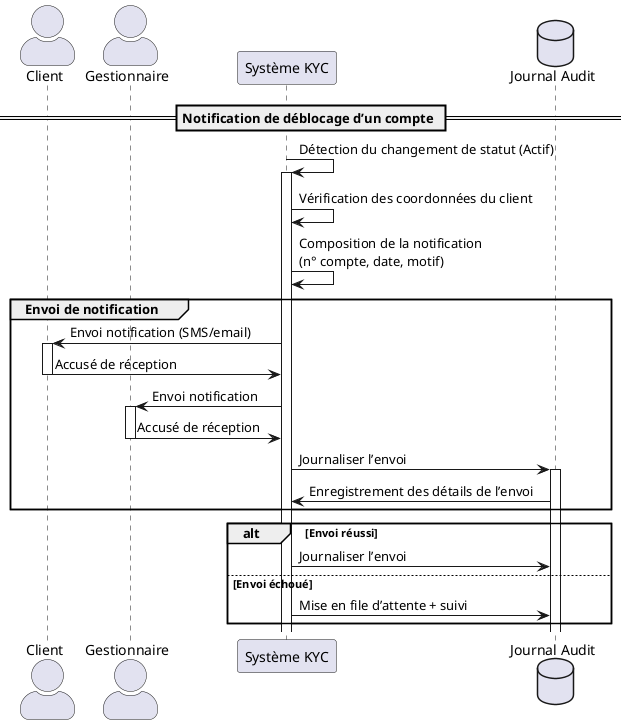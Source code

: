 @startuml UC041
skinparam actorStyle awesome

actor "Client" as Client
actor "Gestionnaire" as Gestionnaire
participant "Système KYC" as Système
database "Journal Audit" as Journal

== Notification de déblocage d’un compte ==

Système -> Système : Détection du changement de statut (Actif)
activate Système
Système -> Système : Vérification des coordonnées du client
Système -> Système : Composition de la notification\n(n° compte, date, motif)
group Envoi de notification
    Système -> Client : Envoi notification (SMS/email)
    activate Client
    Client -> Système : Accusé de réception
    deactivate Client
    Système -> Gestionnaire : Envoi notification
    activate Gestionnaire
    Gestionnaire -> Système : Accusé de réception
    deactivate Gestionnaire
    Système -> Journal : Journaliser l’envoi
    activate Journal
    Journal -> Système : Enregistrement des détails de l’envoi
    
end

alt Envoi réussi
    Système -> Journal : Journaliser l’envoi
else Envoi échoué
    Système -> Journal : Mise en file d’attente + suivi
end

@enduml
